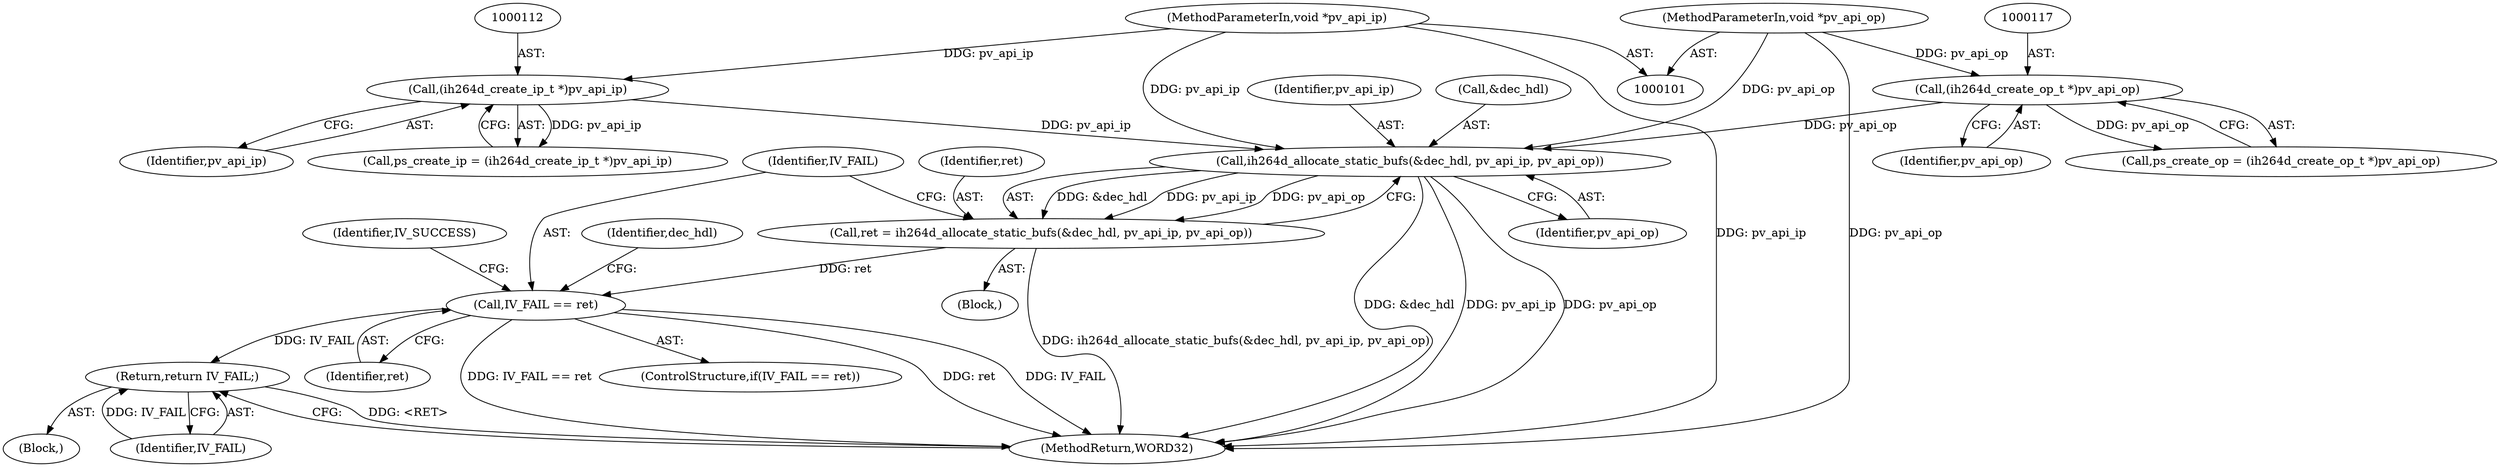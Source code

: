digraph "0_Android_5acaa6fc86c73a750e5f4900c4e2d44bf22f683a@API" {
"1000131" [label="(Call,ih264d_allocate_static_bufs(&dec_hdl, pv_api_ip, pv_api_op))"];
"1000111" [label="(Call,(ih264d_create_ip_t *)pv_api_ip)"];
"1000103" [label="(MethodParameterIn,void *pv_api_ip)"];
"1000116" [label="(Call,(ih264d_create_op_t *)pv_api_op)"];
"1000104" [label="(MethodParameterIn,void *pv_api_op)"];
"1000129" [label="(Call,ret = ih264d_allocate_static_bufs(&dec_hdl, pv_api_ip, pv_api_op))"];
"1000137" [label="(Call,IV_FAIL == ret)"];
"1000188" [label="(Return,return IV_FAIL;)"];
"1000116" [label="(Call,(ih264d_create_op_t *)pv_api_op)"];
"1000130" [label="(Identifier,ret)"];
"1000189" [label="(Identifier,IV_FAIL)"];
"1000109" [label="(Call,ps_create_ip = (ih264d_create_ip_t *)pv_api_ip)"];
"1000142" [label="(Identifier,dec_hdl)"];
"1000111" [label="(Call,(ih264d_create_ip_t *)pv_api_ip)"];
"1000138" [label="(Identifier,IV_FAIL)"];
"1000114" [label="(Call,ps_create_op = (ih264d_create_op_t *)pv_api_op)"];
"1000136" [label="(ControlStructure,if(IV_FAIL == ret))"];
"1000113" [label="(Identifier,pv_api_ip)"];
"1000118" [label="(Identifier,pv_api_op)"];
"1000135" [label="(Identifier,pv_api_op)"];
"1000191" [label="(Identifier,IV_SUCCESS)"];
"1000129" [label="(Call,ret = ih264d_allocate_static_bufs(&dec_hdl, pv_api_ip, pv_api_op))"];
"1000137" [label="(Call,IV_FAIL == ret)"];
"1000131" [label="(Call,ih264d_allocate_static_bufs(&dec_hdl, pv_api_ip, pv_api_op))"];
"1000192" [label="(MethodReturn,WORD32)"];
"1000134" [label="(Identifier,pv_api_ip)"];
"1000139" [label="(Identifier,ret)"];
"1000103" [label="(MethodParameterIn,void *pv_api_ip)"];
"1000104" [label="(MethodParameterIn,void *pv_api_op)"];
"1000132" [label="(Call,&dec_hdl)"];
"1000105" [label="(Block,)"];
"1000140" [label="(Block,)"];
"1000188" [label="(Return,return IV_FAIL;)"];
"1000131" -> "1000129"  [label="AST: "];
"1000131" -> "1000135"  [label="CFG: "];
"1000132" -> "1000131"  [label="AST: "];
"1000134" -> "1000131"  [label="AST: "];
"1000135" -> "1000131"  [label="AST: "];
"1000129" -> "1000131"  [label="CFG: "];
"1000131" -> "1000192"  [label="DDG: &dec_hdl"];
"1000131" -> "1000192"  [label="DDG: pv_api_ip"];
"1000131" -> "1000192"  [label="DDG: pv_api_op"];
"1000131" -> "1000129"  [label="DDG: &dec_hdl"];
"1000131" -> "1000129"  [label="DDG: pv_api_ip"];
"1000131" -> "1000129"  [label="DDG: pv_api_op"];
"1000111" -> "1000131"  [label="DDG: pv_api_ip"];
"1000103" -> "1000131"  [label="DDG: pv_api_ip"];
"1000116" -> "1000131"  [label="DDG: pv_api_op"];
"1000104" -> "1000131"  [label="DDG: pv_api_op"];
"1000111" -> "1000109"  [label="AST: "];
"1000111" -> "1000113"  [label="CFG: "];
"1000112" -> "1000111"  [label="AST: "];
"1000113" -> "1000111"  [label="AST: "];
"1000109" -> "1000111"  [label="CFG: "];
"1000111" -> "1000109"  [label="DDG: pv_api_ip"];
"1000103" -> "1000111"  [label="DDG: pv_api_ip"];
"1000103" -> "1000101"  [label="AST: "];
"1000103" -> "1000192"  [label="DDG: pv_api_ip"];
"1000116" -> "1000114"  [label="AST: "];
"1000116" -> "1000118"  [label="CFG: "];
"1000117" -> "1000116"  [label="AST: "];
"1000118" -> "1000116"  [label="AST: "];
"1000114" -> "1000116"  [label="CFG: "];
"1000116" -> "1000114"  [label="DDG: pv_api_op"];
"1000104" -> "1000116"  [label="DDG: pv_api_op"];
"1000104" -> "1000101"  [label="AST: "];
"1000104" -> "1000192"  [label="DDG: pv_api_op"];
"1000129" -> "1000105"  [label="AST: "];
"1000130" -> "1000129"  [label="AST: "];
"1000138" -> "1000129"  [label="CFG: "];
"1000129" -> "1000192"  [label="DDG: ih264d_allocate_static_bufs(&dec_hdl, pv_api_ip, pv_api_op)"];
"1000129" -> "1000137"  [label="DDG: ret"];
"1000137" -> "1000136"  [label="AST: "];
"1000137" -> "1000139"  [label="CFG: "];
"1000138" -> "1000137"  [label="AST: "];
"1000139" -> "1000137"  [label="AST: "];
"1000142" -> "1000137"  [label="CFG: "];
"1000191" -> "1000137"  [label="CFG: "];
"1000137" -> "1000192"  [label="DDG: ret"];
"1000137" -> "1000192"  [label="DDG: IV_FAIL"];
"1000137" -> "1000192"  [label="DDG: IV_FAIL == ret"];
"1000137" -> "1000188"  [label="DDG: IV_FAIL"];
"1000188" -> "1000140"  [label="AST: "];
"1000188" -> "1000189"  [label="CFG: "];
"1000189" -> "1000188"  [label="AST: "];
"1000192" -> "1000188"  [label="CFG: "];
"1000188" -> "1000192"  [label="DDG: <RET>"];
"1000189" -> "1000188"  [label="DDG: IV_FAIL"];
}
